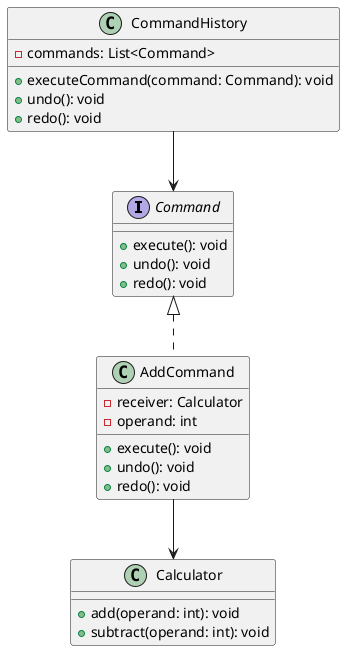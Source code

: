@startuml

interface Command {
  + execute(): void
  + undo(): void
  + redo(): void
}

class AddCommand {
  - receiver: Calculator
  - operand: int
  + execute(): void
  + undo(): void
  + redo(): void
}


class Calculator {
  + add(operand: int): void
  + subtract(operand: int): void
}

class CommandHistory {
  - commands: List<Command>
  + executeCommand(command: Command): void
  + undo(): void
  + redo(): void
}

Command <|.. AddCommand

AddCommand --> Calculator
CommandHistory --> Command

@enduml